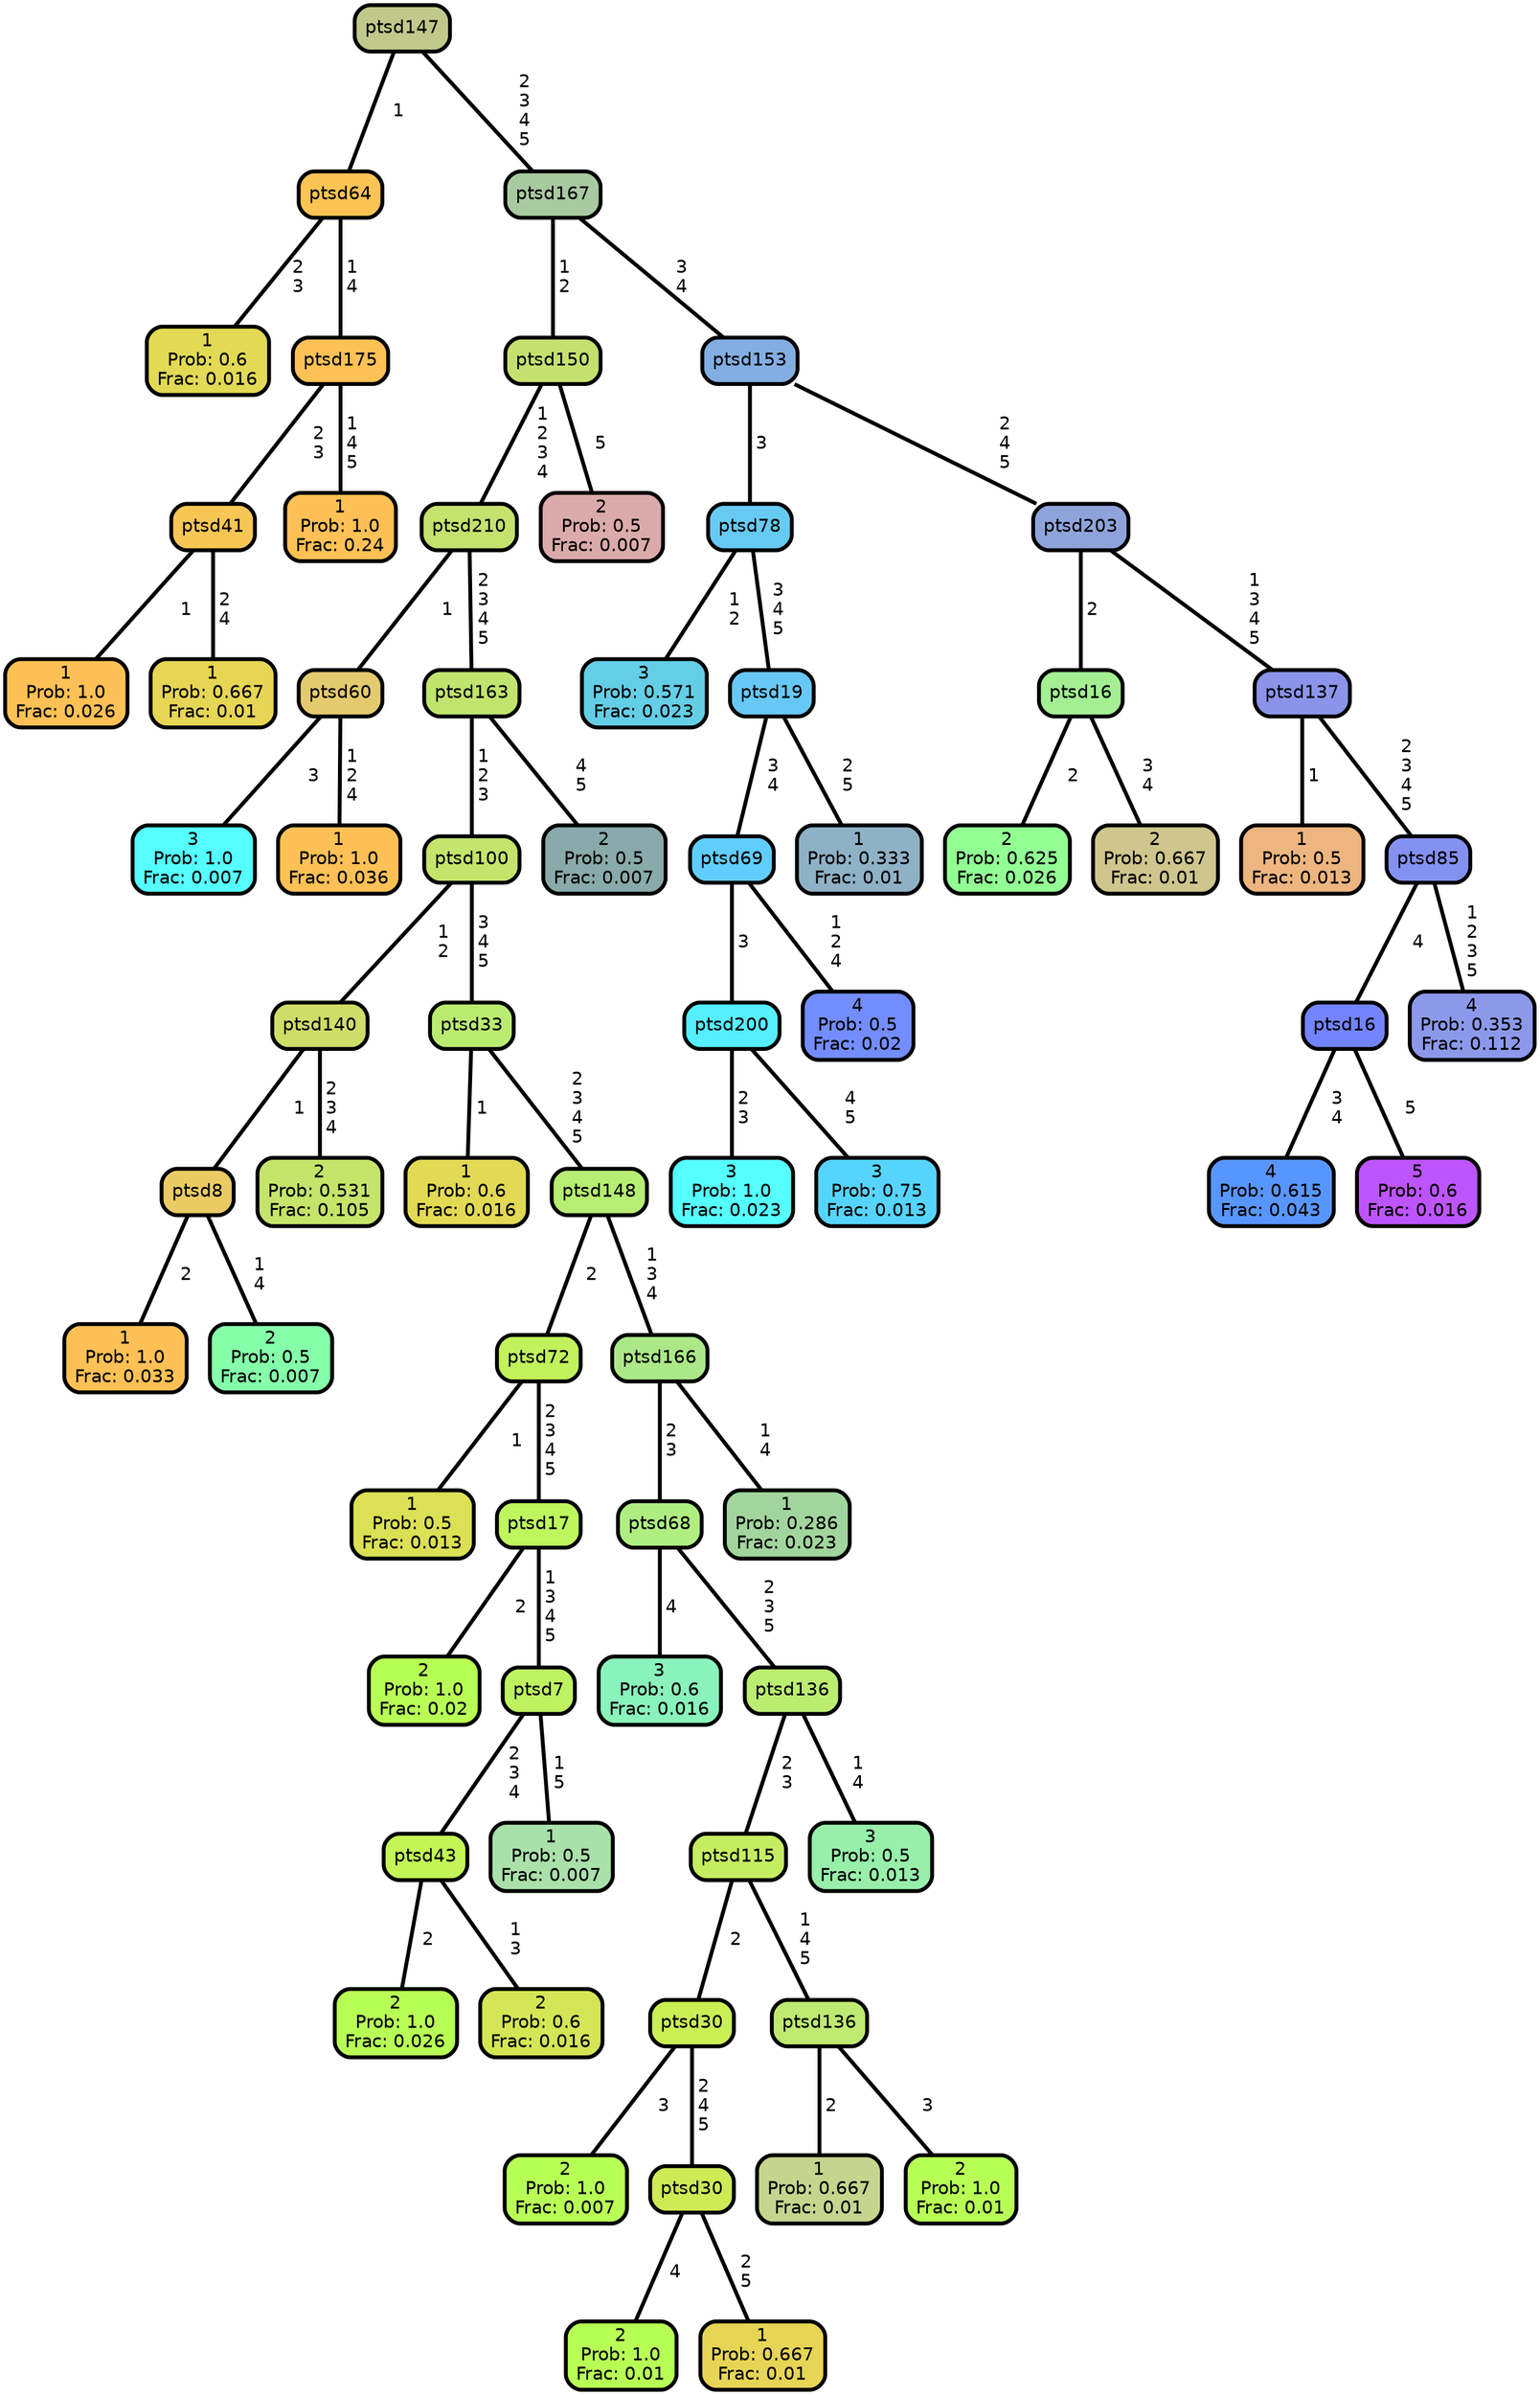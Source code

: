 graph Tree {
node [shape=box, style="filled, rounded",color="black",penwidth="3",fontcolor="black",                 fontname=helvetica] ;
graph [ranksep="0 equally", splines=straight,                 bgcolor=transparent, dpi=200] ;
edge [fontname=helvetica, color=black] ;
0 [label="1
Prob: 0.6
Frac: 0.016", fillcolor="#e2d955"] ;
1 [label="ptsd64", fillcolor="#fcc355"] ;
2 [label="1
Prob: 1.0
Frac: 0.026", fillcolor="#ffc155"] ;
3 [label="ptsd41", fillcolor="#f8c655"] ;
4 [label="1
Prob: 0.667
Frac: 0.01", fillcolor="#e7d555"] ;
5 [label="ptsd175", fillcolor="#fec155"] ;
6 [label="1
Prob: 1.0
Frac: 0.24", fillcolor="#ffc155"] ;
7 [label="ptsd147", fillcolor="#c1c88b"] ;
8 [label="3
Prob: 1.0
Frac: 0.007", fillcolor="#55ffff"] ;
9 [label="ptsd60", fillcolor="#e4ca6f"] ;
10 [label="1
Prob: 1.0
Frac: 0.036", fillcolor="#ffc155"] ;
11 [label="ptsd210", fillcolor="#c5e16e"] ;
12 [label="1
Prob: 1.0
Frac: 0.033", fillcolor="#ffc155"] ;
13 [label="ptsd8", fillcolor="#eacb63"] ;
14 [label="2
Prob: 0.5
Frac: 0.007", fillcolor="#86ffaa"] ;
15 [label="ptsd140", fillcolor="#cedd68"] ;
16 [label="2
Prob: 0.531
Frac: 0.105", fillcolor="#c4e46a"] ;
17 [label="ptsd100", fillcolor="#c3e56d"] ;
18 [label="1
Prob: 0.6
Frac: 0.016", fillcolor="#e2d955"] ;
19 [label="ptsd33", fillcolor="#baeb71"] ;
20 [label="1
Prob: 0.5
Frac: 0.013", fillcolor="#dbe055"] ;
21 [label="ptsd72", fillcolor="#c2f25b"] ;
22 [label="2
Prob: 1.0
Frac: 0.02", fillcolor="#b8ff55"] ;
23 [label="ptsd17", fillcolor="#bdf65d"] ;
24 [label="2
Prob: 1.0
Frac: 0.026", fillcolor="#b8ff55"] ;
25 [label="ptsd43", fillcolor="#c2f555"] ;
26 [label="2
Prob: 0.6
Frac: 0.016", fillcolor="#d4e655"] ;
27 [label="ptsd7", fillcolor="#bff260"] ;
28 [label="1
Prob: 0.5
Frac: 0.007", fillcolor="#aae0aa"] ;
29 [label="ptsd148", fillcolor="#b6ed73"] ;
30 [label="3
Prob: 0.6
Frac: 0.016", fillcolor="#8af2bb"] ;
31 [label="ptsd68", fillcolor="#b0ee81"] ;
32 [label="2
Prob: 1.0
Frac: 0.007", fillcolor="#b8ff55"] ;
33 [label="ptsd30", fillcolor="#c9ef55"] ;
34 [label="2
Prob: 1.0
Frac: 0.01", fillcolor="#b8ff55"] ;
35 [label="ptsd30", fillcolor="#cfea55"] ;
36 [label="1
Prob: 0.667
Frac: 0.01", fillcolor="#e7d555"] ;
37 [label="ptsd115", fillcolor="#c5ed61"] ;
38 [label="1
Prob: 0.667
Frac: 0.01", fillcolor="#c6d58d"] ;
39 [label="ptsd136", fillcolor="#bfea71"] ;
40 [label="2
Prob: 1.0
Frac: 0.01", fillcolor="#b8ff55"] ;
41 [label="ptsd136", fillcolor="#bbed71"] ;
42 [label="3
Prob: 0.5
Frac: 0.013", fillcolor="#98efaa"] ;
43 [label="ptsd166", fillcolor="#ade888"] ;
44 [label="1
Prob: 0.286
Frac: 0.023", fillcolor="#a2d59d"] ;
45 [label="ptsd163", fillcolor="#c1e46e"] ;
46 [label="2
Prob: 0.5
Frac: 0.007", fillcolor="#89aaaa"] ;
47 [label="ptsd150", fillcolor="#c6e06f"] ;
48 [label="2
Prob: 0.5
Frac: 0.007", fillcolor="#dbaaaa"] ;
49 [label="ptsd167", fillcolor="#a9caa1"] ;
50 [label="3
Prob: 0.571
Frac: 0.023", fillcolor="#64cee6"] ;
51 [label="ptsd78", fillcolor="#66caf2"] ;
52 [label="3
Prob: 1.0
Frac: 0.023", fillcolor="#55ffff"] ;
53 [label="ptsd200", fillcolor="#55efff"] ;
54 [label="3
Prob: 0.75
Frac: 0.013", fillcolor="#56d4ff"] ;
55 [label="ptsd69", fillcolor="#60cdff"] ;
56 [label="4
Prob: 0.5
Frac: 0.02", fillcolor="#738dff"] ;
57 [label="ptsd19", fillcolor="#67c8f6"] ;
58 [label="1
Prob: 0.333
Frac: 0.01", fillcolor="#8fb1c6"] ;
59 [label="ptsd153", fillcolor="#83aee2"] ;
60 [label="2
Prob: 0.625
Frac: 0.026", fillcolor="#92ff94"] ;
61 [label="ptsd16", fillcolor="#a3ef92"] ;
62 [label="2
Prob: 0.667
Frac: 0.01", fillcolor="#cfc68d"] ;
63 [label="ptsd203", fillcolor="#8fa3db"] ;
64 [label="1
Prob: 0.5
Frac: 0.013", fillcolor="#edb57f"] ;
65 [label="ptsd137", fillcolor="#8b94e9"] ;
66 [label="4
Prob: 0.615
Frac: 0.043", fillcolor="#5896ff"] ;
67 [label="ptsd16", fillcolor="#7484ff"] ;
68 [label="5
Prob: 0.6
Frac: 0.016", fillcolor="#bd55ff"] ;
69 [label="ptsd85", fillcolor="#8491f1"] ;
70 [label="4
Prob: 0.353
Frac: 0.112", fillcolor="#8c99eb"] ;
1 -- 0 [label=" 2\n 3",penwidth=3] ;
1 -- 5 [label=" 1\n 4",penwidth=3] ;
3 -- 2 [label=" 1",penwidth=3] ;
3 -- 4 [label=" 2\n 4",penwidth=3] ;
5 -- 3 [label=" 2\n 3",penwidth=3] ;
5 -- 6 [label=" 1\n 4\n 5",penwidth=3] ;
7 -- 1 [label=" 1",penwidth=3] ;
7 -- 49 [label=" 2\n 3\n 4\n 5",penwidth=3] ;
9 -- 8 [label=" 3",penwidth=3] ;
9 -- 10 [label=" 1\n 2\n 4",penwidth=3] ;
11 -- 9 [label=" 1",penwidth=3] ;
11 -- 45 [label=" 2\n 3\n 4\n 5",penwidth=3] ;
13 -- 12 [label=" 2",penwidth=3] ;
13 -- 14 [label=" 1\n 4",penwidth=3] ;
15 -- 13 [label=" 1",penwidth=3] ;
15 -- 16 [label=" 2\n 3\n 4",penwidth=3] ;
17 -- 15 [label=" 1\n 2",penwidth=3] ;
17 -- 19 [label=" 3\n 4\n 5",penwidth=3] ;
19 -- 18 [label=" 1",penwidth=3] ;
19 -- 29 [label=" 2\n 3\n 4\n 5",penwidth=3] ;
21 -- 20 [label=" 1",penwidth=3] ;
21 -- 23 [label=" 2\n 3\n 4\n 5",penwidth=3] ;
23 -- 22 [label=" 2",penwidth=3] ;
23 -- 27 [label=" 1\n 3\n 4\n 5",penwidth=3] ;
25 -- 24 [label=" 2",penwidth=3] ;
25 -- 26 [label=" 1\n 3",penwidth=3] ;
27 -- 25 [label=" 2\n 3\n 4",penwidth=3] ;
27 -- 28 [label=" 1\n 5",penwidth=3] ;
29 -- 21 [label=" 2",penwidth=3] ;
29 -- 43 [label=" 1\n 3\n 4",penwidth=3] ;
31 -- 30 [label=" 4",penwidth=3] ;
31 -- 41 [label=" 2\n 3\n 5",penwidth=3] ;
33 -- 32 [label=" 3",penwidth=3] ;
33 -- 35 [label=" 2\n 4\n 5",penwidth=3] ;
35 -- 34 [label=" 4",penwidth=3] ;
35 -- 36 [label=" 2\n 5",penwidth=3] ;
37 -- 33 [label=" 2",penwidth=3] ;
37 -- 39 [label=" 1\n 4\n 5",penwidth=3] ;
39 -- 38 [label=" 2",penwidth=3] ;
39 -- 40 [label=" 3",penwidth=3] ;
41 -- 37 [label=" 2\n 3",penwidth=3] ;
41 -- 42 [label=" 1\n 4",penwidth=3] ;
43 -- 31 [label=" 2\n 3",penwidth=3] ;
43 -- 44 [label=" 1\n 4",penwidth=3] ;
45 -- 17 [label=" 1\n 2\n 3",penwidth=3] ;
45 -- 46 [label=" 4\n 5",penwidth=3] ;
47 -- 11 [label=" 1\n 2\n 3\n 4",penwidth=3] ;
47 -- 48 [label=" 5",penwidth=3] ;
49 -- 47 [label=" 1\n 2",penwidth=3] ;
49 -- 59 [label=" 3\n 4",penwidth=3] ;
51 -- 50 [label=" 1\n 2",penwidth=3] ;
51 -- 57 [label=" 3\n 4\n 5",penwidth=3] ;
53 -- 52 [label=" 2\n 3",penwidth=3] ;
53 -- 54 [label=" 4\n 5",penwidth=3] ;
55 -- 53 [label=" 3",penwidth=3] ;
55 -- 56 [label=" 1\n 2\n 4",penwidth=3] ;
57 -- 55 [label=" 3\n 4",penwidth=3] ;
57 -- 58 [label=" 2\n 5",penwidth=3] ;
59 -- 51 [label=" 3",penwidth=3] ;
59 -- 63 [label=" 2\n 4\n 5",penwidth=3] ;
61 -- 60 [label=" 2",penwidth=3] ;
61 -- 62 [label=" 3\n 4",penwidth=3] ;
63 -- 61 [label=" 2",penwidth=3] ;
63 -- 65 [label=" 1\n 3\n 4\n 5",penwidth=3] ;
65 -- 64 [label=" 1",penwidth=3] ;
65 -- 69 [label=" 2\n 3\n 4\n 5",penwidth=3] ;
67 -- 66 [label=" 3\n 4",penwidth=3] ;
67 -- 68 [label=" 5",penwidth=3] ;
69 -- 67 [label=" 4",penwidth=3] ;
69 -- 70 [label=" 1\n 2\n 3\n 5",penwidth=3] ;
{rank = same;}}
